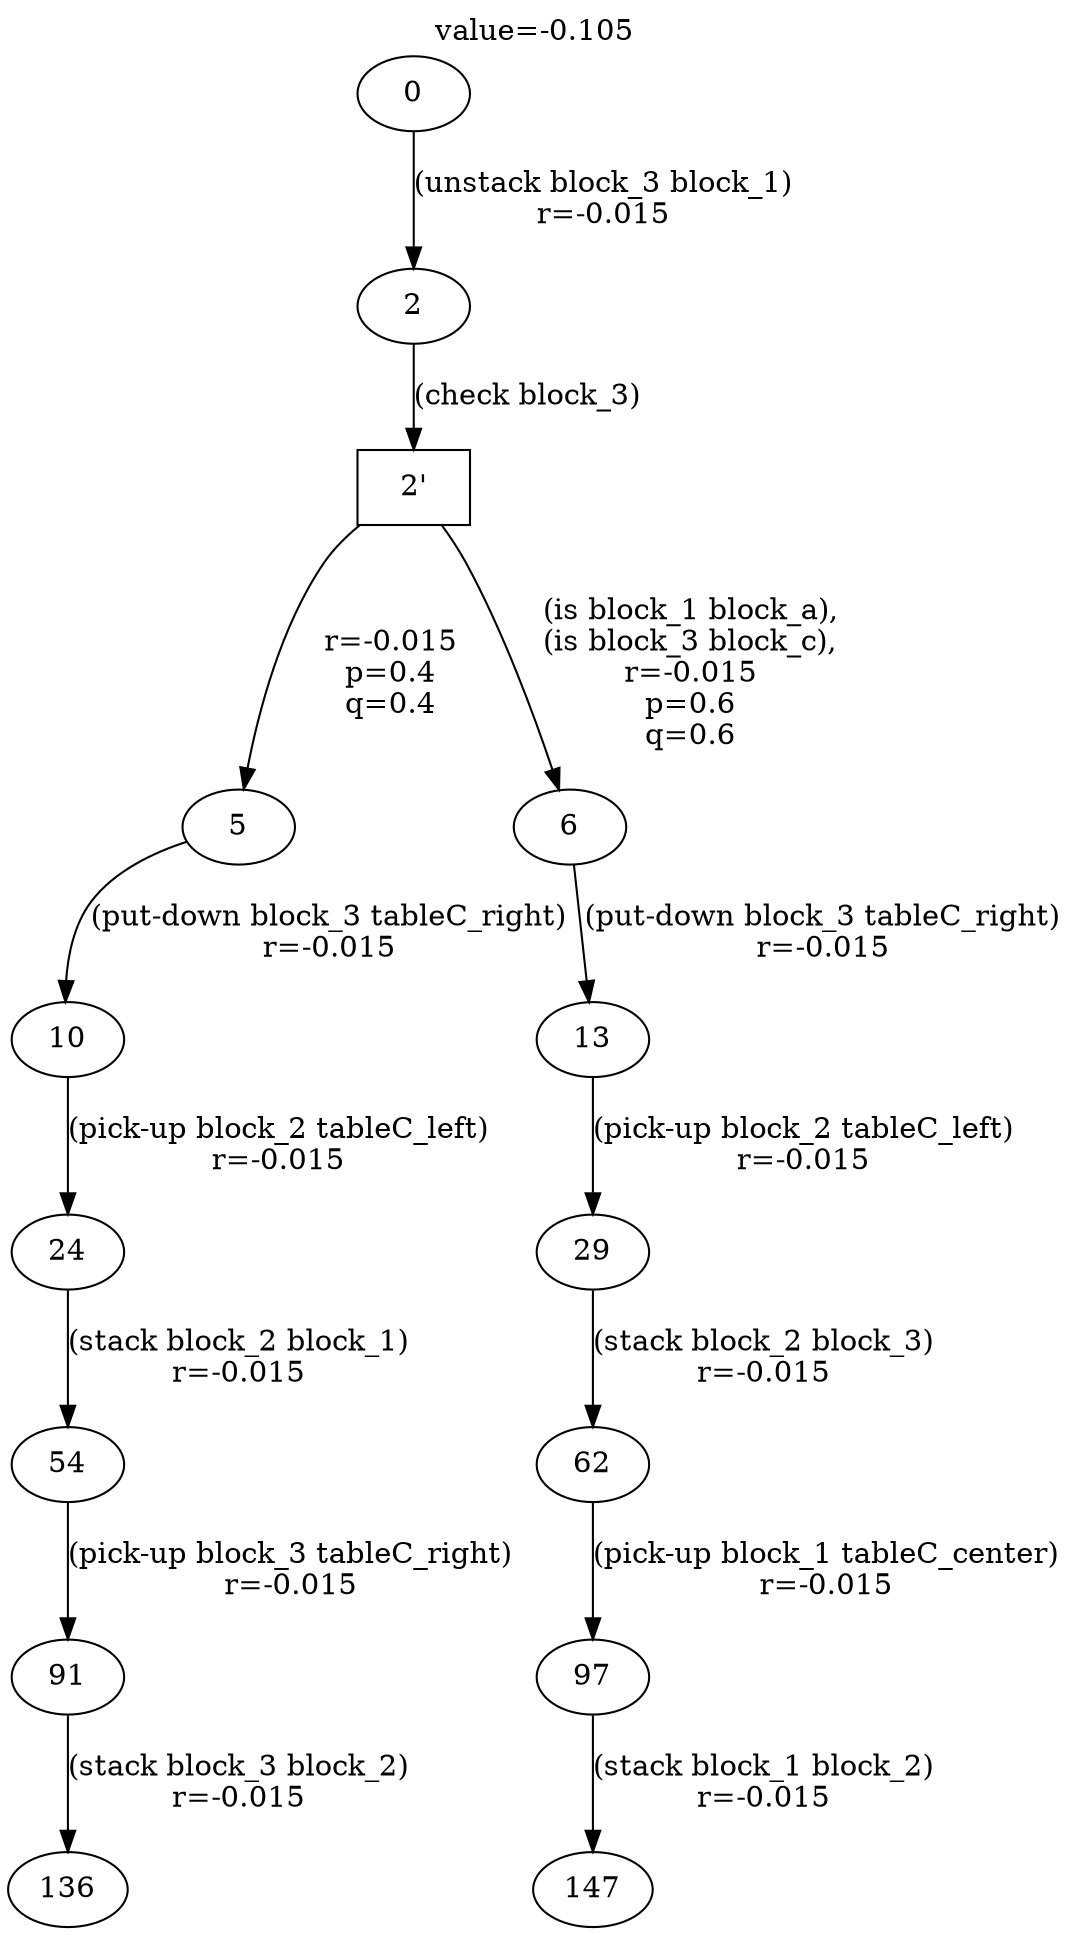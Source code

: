 digraph g{
label="value=-0.105"
labelloc=top
0->2 [ label="(unstack block_3 block_1)
r=-0.015" ];
"2'" [ shape=box ] ;
2->"2'" [ label="(check block_3)" ];
"2'"->5 [ label="
r=-0.015
p=0.4
q=0.4" ];
5->10 [ label="(put-down block_3 tableC_right)
r=-0.015" ];
10->24 [ label="(pick-up block_2 tableC_left)
r=-0.015" ];
24->54 [ label="(stack block_2 block_1)
r=-0.015" ];
54->91 [ label="(pick-up block_3 tableC_right)
r=-0.015" ];
91->136 [ label="(stack block_3 block_2)
r=-0.015" ];
"2'"->6 [ label="
(is block_1 block_a),
(is block_3 block_c),
r=-0.015
p=0.6
q=0.6" ];
6->13 [ label="(put-down block_3 tableC_right)
r=-0.015" ];
13->29 [ label="(pick-up block_2 tableC_left)
r=-0.015" ];
29->62 [ label="(stack block_2 block_3)
r=-0.015" ];
62->97 [ label="(pick-up block_1 tableC_center)
r=-0.015" ];
97->147 [ label="(stack block_1 block_2)
r=-0.015" ];
}
